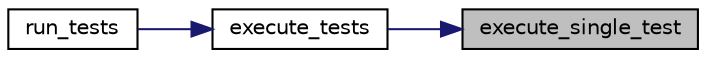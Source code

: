 digraph "execute_single_test"
{
 // LATEX_PDF_SIZE
  edge [fontname="Helvetica",fontsize="10",labelfontname="Helvetica",labelfontsize="10"];
  node [fontname="Helvetica",fontsize="10",shape=record];
  rankdir="RL";
  Node1 [label="execute_single_test",height=0.2,width=0.4,color="black", fillcolor="grey75", style="filled", fontcolor="black",tooltip=" "];
  Node1 -> Node2 [dir="back",color="midnightblue",fontsize="10",style="solid",fontname="Helvetica"];
  Node2 [label="execute_tests",height=0.2,width=0.4,color="black", fillcolor="white", style="filled",URL="$check_8cpp.html#a690936755ccb680c3abbdad01606f529",tooltip="See check.h for full documentation."];
  Node2 -> Node3 [dir="back",color="midnightblue",fontsize="10",style="solid",fontname="Helvetica"];
  Node3 [label="run_tests",height=0.2,width=0.4,color="black", fillcolor="white", style="filled",URL="$main_8cpp.html#ac49466defc444187a67ea0463a005eaa",tooltip=" "];
}
